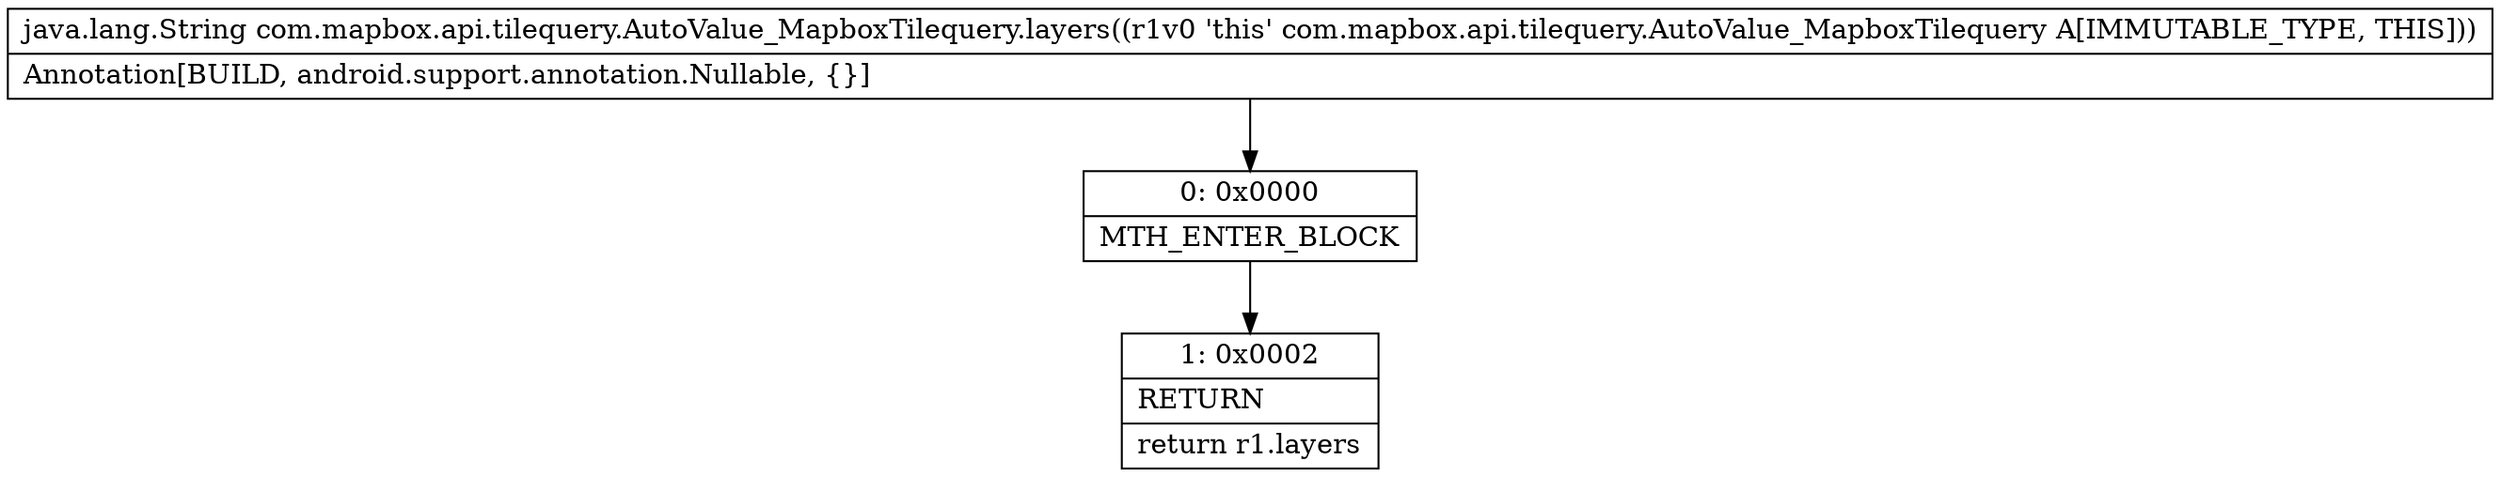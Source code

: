 digraph "CFG forcom.mapbox.api.tilequery.AutoValue_MapboxTilequery.layers()Ljava\/lang\/String;" {
Node_0 [shape=record,label="{0\:\ 0x0000|MTH_ENTER_BLOCK\l}"];
Node_1 [shape=record,label="{1\:\ 0x0002|RETURN\l|return r1.layers\l}"];
MethodNode[shape=record,label="{java.lang.String com.mapbox.api.tilequery.AutoValue_MapboxTilequery.layers((r1v0 'this' com.mapbox.api.tilequery.AutoValue_MapboxTilequery A[IMMUTABLE_TYPE, THIS]))  | Annotation[BUILD, android.support.annotation.Nullable, \{\}]\l}"];
MethodNode -> Node_0;
Node_0 -> Node_1;
}

